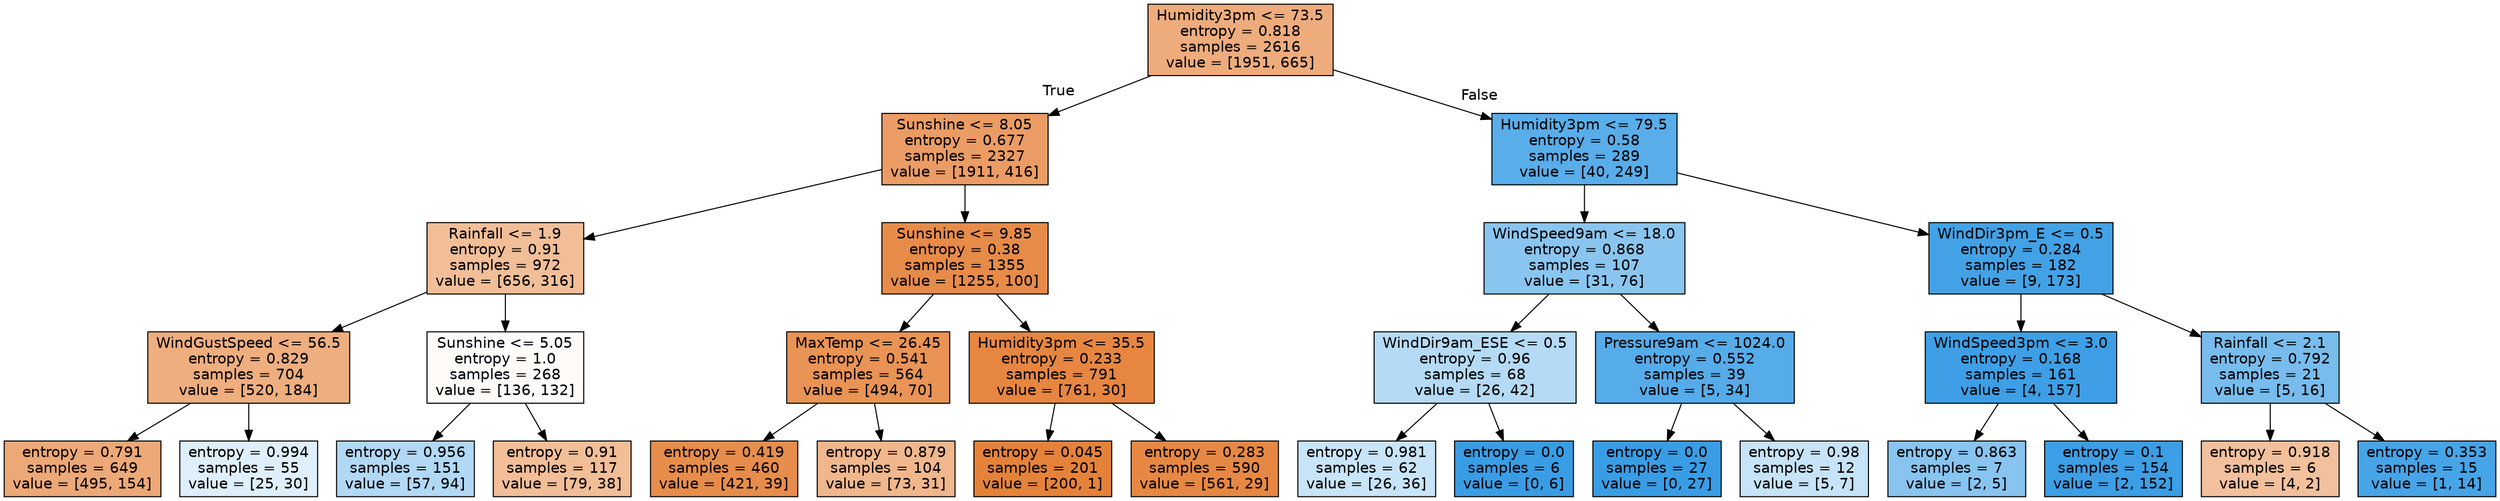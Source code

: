 digraph Tree {
node [shape=box, style="filled", color="black", fontname="helvetica"] ;
edge [fontname="helvetica"] ;
0 [label="Humidity3pm <= 73.5\nentropy = 0.818\nsamples = 2616\nvalue = [1951, 665]", fillcolor="#eeac7c"] ;
1 [label="Sunshine <= 8.05\nentropy = 0.677\nsamples = 2327\nvalue = [1911, 416]", fillcolor="#eb9c64"] ;
0 -> 1 [labeldistance=2.5, labelangle=45, headlabel="True"] ;
2 [label="Rainfall <= 1.9\nentropy = 0.91\nsamples = 972\nvalue = [656, 316]", fillcolor="#f2be98"] ;
1 -> 2 ;
3 [label="WindGustSpeed <= 56.5\nentropy = 0.829\nsamples = 704\nvalue = [520, 184]", fillcolor="#eeae7f"] ;
2 -> 3 ;
4 [label="entropy = 0.791\nsamples = 649\nvalue = [495, 154]", fillcolor="#eda877"] ;
3 -> 4 ;
5 [label="entropy = 0.994\nsamples = 55\nvalue = [25, 30]", fillcolor="#deeffb"] ;
3 -> 5 ;
6 [label="Sunshine <= 5.05\nentropy = 1.0\nsamples = 268\nvalue = [136, 132]", fillcolor="#fefbf9"] ;
2 -> 6 ;
7 [label="entropy = 0.956\nsamples = 151\nvalue = [57, 94]", fillcolor="#b1d8f5"] ;
6 -> 7 ;
8 [label="entropy = 0.91\nsamples = 117\nvalue = [79, 38]", fillcolor="#f2be98"] ;
6 -> 8 ;
9 [label="Sunshine <= 9.85\nentropy = 0.38\nsamples = 1355\nvalue = [1255, 100]", fillcolor="#e78b49"] ;
1 -> 9 ;
10 [label="MaxTemp <= 26.45\nentropy = 0.541\nsamples = 564\nvalue = [494, 70]", fillcolor="#e99355"] ;
9 -> 10 ;
11 [label="entropy = 0.419\nsamples = 460\nvalue = [421, 39]", fillcolor="#e78d4b"] ;
10 -> 11 ;
12 [label="entropy = 0.879\nsamples = 104\nvalue = [73, 31]", fillcolor="#f0b78d"] ;
10 -> 12 ;
13 [label="Humidity3pm <= 35.5\nentropy = 0.233\nsamples = 791\nvalue = [761, 30]", fillcolor="#e68641"] ;
9 -> 13 ;
14 [label="entropy = 0.045\nsamples = 201\nvalue = [200, 1]", fillcolor="#e5823a"] ;
13 -> 14 ;
15 [label="entropy = 0.283\nsamples = 590\nvalue = [561, 29]", fillcolor="#e68843"] ;
13 -> 15 ;
16 [label="Humidity3pm <= 79.5\nentropy = 0.58\nsamples = 289\nvalue = [40, 249]", fillcolor="#59ade9"] ;
0 -> 16 [labeldistance=2.5, labelangle=-45, headlabel="False"] ;
17 [label="WindSpeed9am <= 18.0\nentropy = 0.868\nsamples = 107\nvalue = [31, 76]", fillcolor="#8ac5f0"] ;
16 -> 17 ;
18 [label="WindDir9am_ESE <= 0.5\nentropy = 0.96\nsamples = 68\nvalue = [26, 42]", fillcolor="#b4daf5"] ;
17 -> 18 ;
19 [label="entropy = 0.981\nsamples = 62\nvalue = [26, 36]", fillcolor="#c8e4f8"] ;
18 -> 19 ;
20 [label="entropy = 0.0\nsamples = 6\nvalue = [0, 6]", fillcolor="#399de5"] ;
18 -> 20 ;
21 [label="Pressure9am <= 1024.0\nentropy = 0.552\nsamples = 39\nvalue = [5, 34]", fillcolor="#56abe9"] ;
17 -> 21 ;
22 [label="entropy = 0.0\nsamples = 27\nvalue = [0, 27]", fillcolor="#399de5"] ;
21 -> 22 ;
23 [label="entropy = 0.98\nsamples = 12\nvalue = [5, 7]", fillcolor="#c6e3f8"] ;
21 -> 23 ;
24 [label="WindDir3pm_E <= 0.5\nentropy = 0.284\nsamples = 182\nvalue = [9, 173]", fillcolor="#43a2e6"] ;
16 -> 24 ;
25 [label="WindSpeed3pm <= 3.0\nentropy = 0.168\nsamples = 161\nvalue = [4, 157]", fillcolor="#3e9fe6"] ;
24 -> 25 ;
26 [label="entropy = 0.863\nsamples = 7\nvalue = [2, 5]", fillcolor="#88c4ef"] ;
25 -> 26 ;
27 [label="entropy = 0.1\nsamples = 154\nvalue = [2, 152]", fillcolor="#3c9ee5"] ;
25 -> 27 ;
28 [label="Rainfall <= 2.1\nentropy = 0.792\nsamples = 21\nvalue = [5, 16]", fillcolor="#77bced"] ;
24 -> 28 ;
29 [label="entropy = 0.918\nsamples = 6\nvalue = [4, 2]", fillcolor="#f2c09c"] ;
28 -> 29 ;
30 [label="entropy = 0.353\nsamples = 15\nvalue = [1, 14]", fillcolor="#47a4e7"] ;
28 -> 30 ;
}